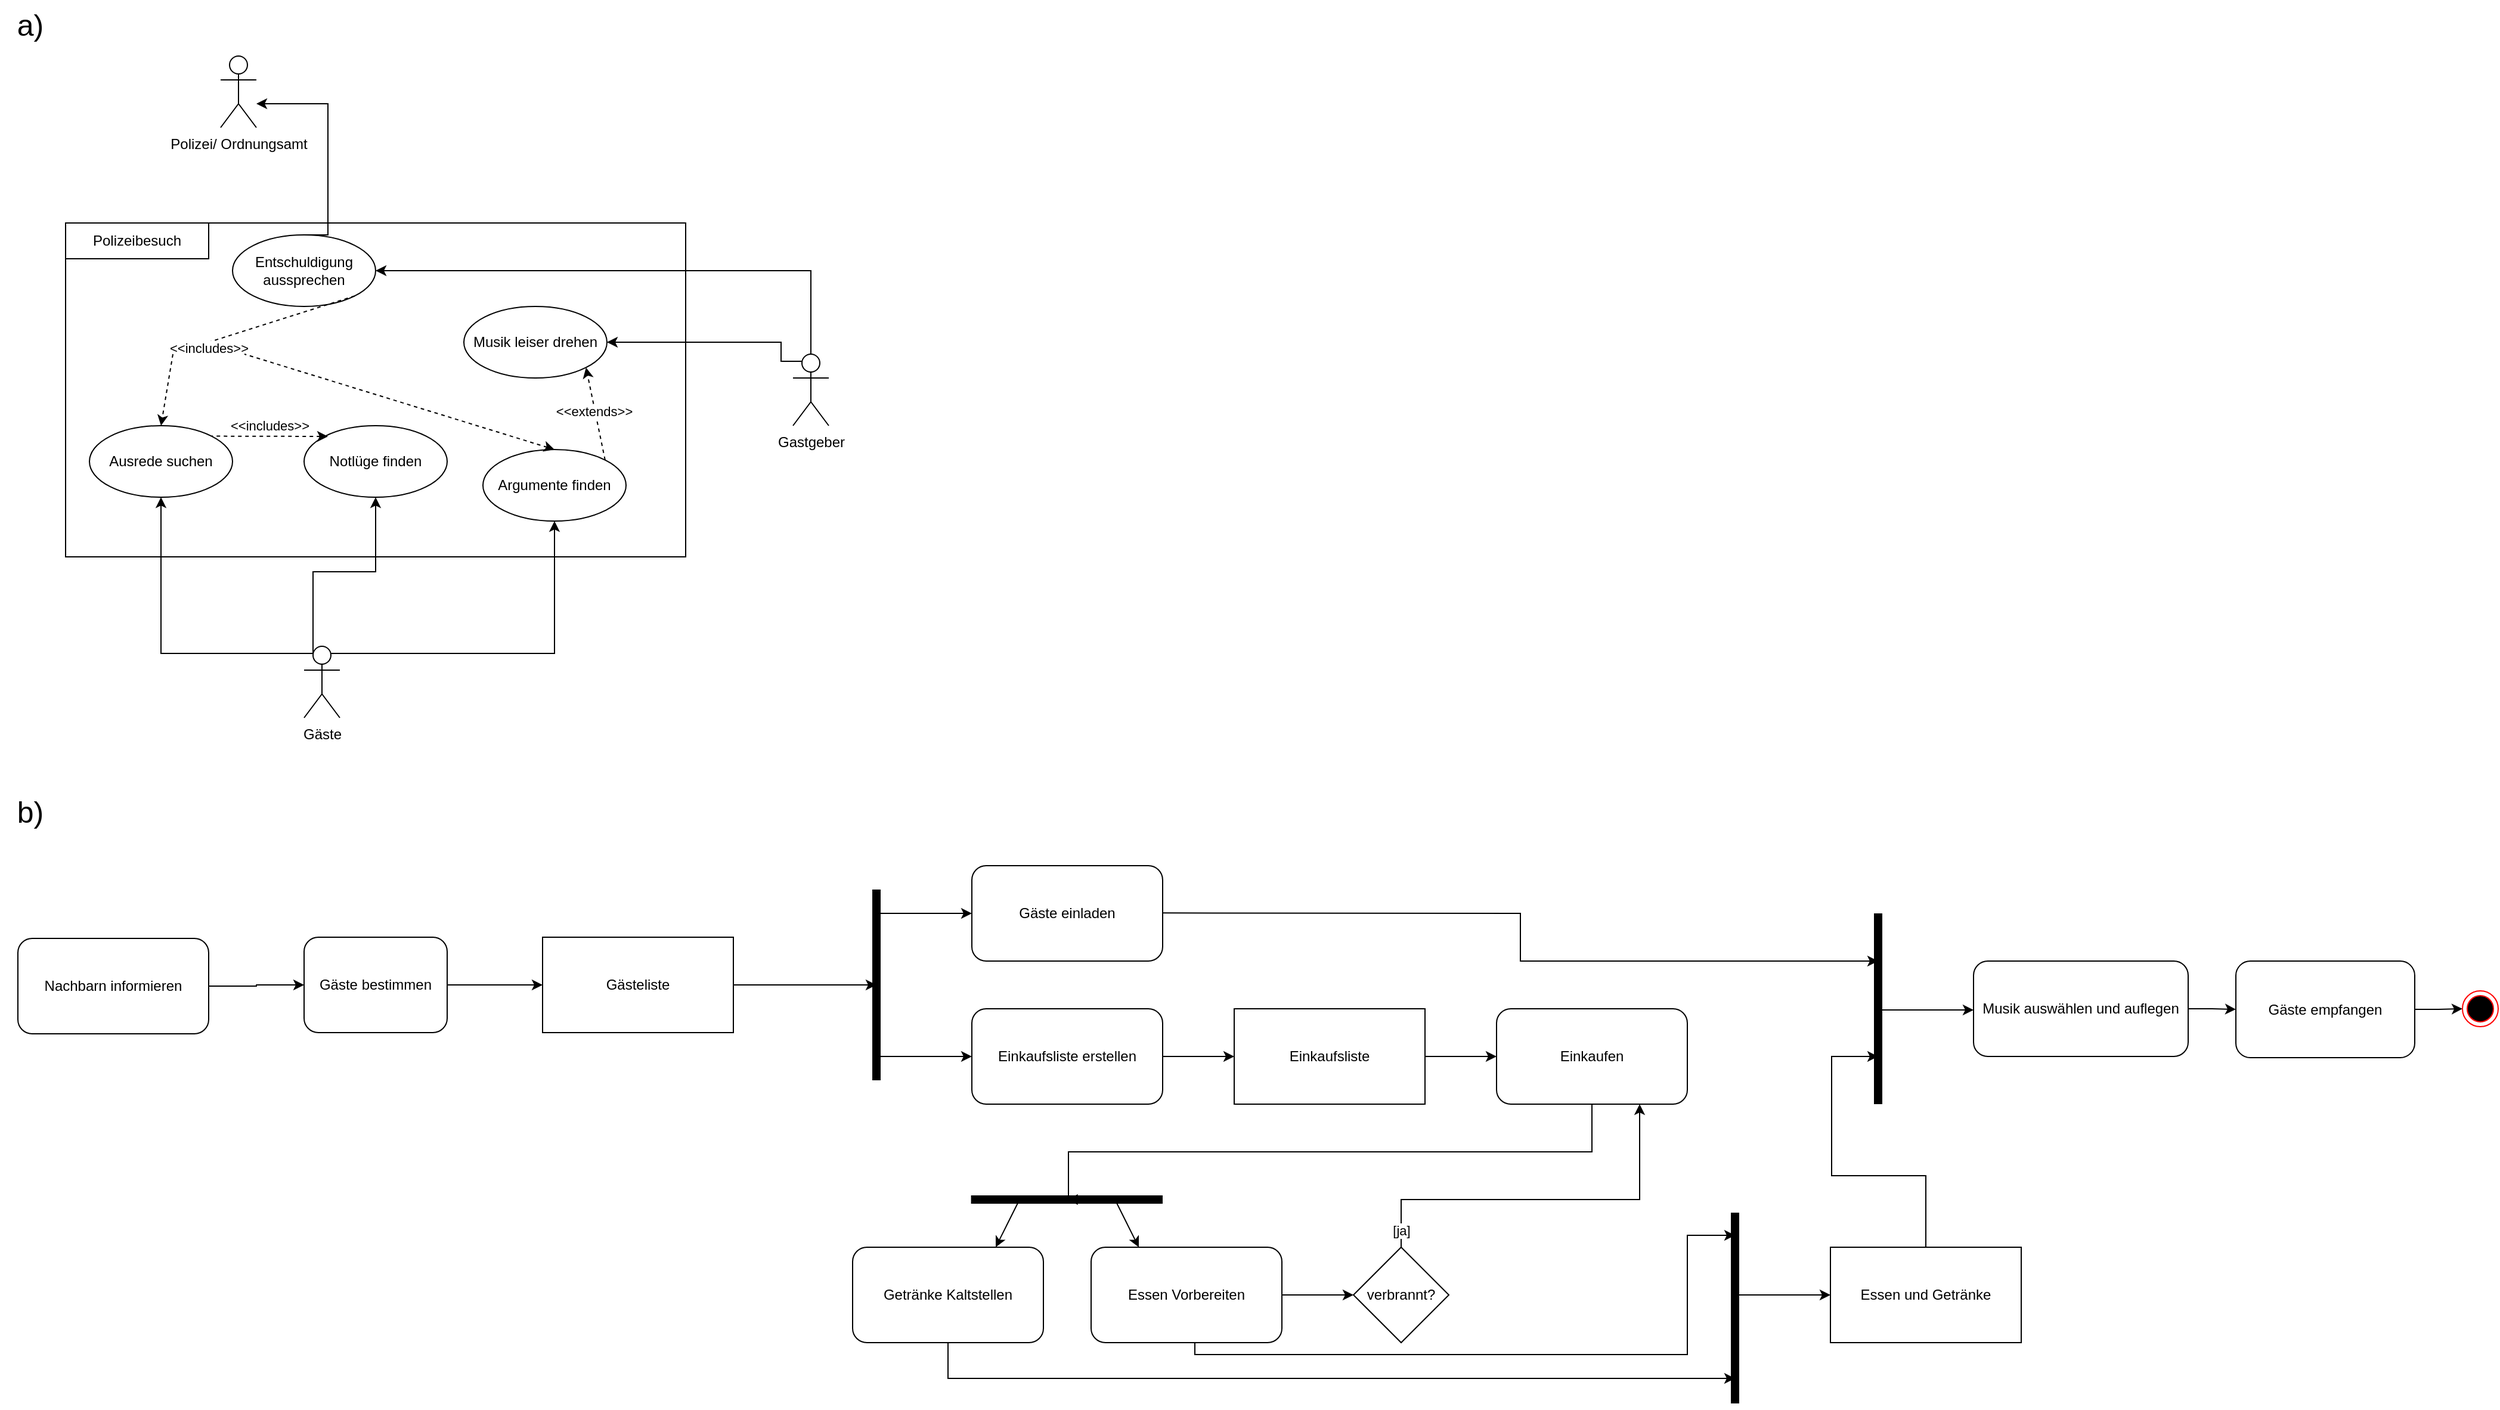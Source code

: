 <mxfile version="23.1.5" type="github">
  <diagram name="Seite-1" id="xnRWR5NUrVfUTf_g9c-T">
    <mxGraphModel dx="1841" dy="997" grid="1" gridSize="10" guides="1" tooltips="1" connect="1" arrows="1" fold="1" page="1" pageScale="1" pageWidth="827" pageHeight="1169" math="0" shadow="0">
      <root>
        <mxCell id="0" />
        <mxCell id="1" parent="0" />
        <mxCell id="-e80-26a6NBTzjFX_eVu-1" value="" style="rounded=0;whiteSpace=wrap;html=1;" vertex="1" parent="1">
          <mxGeometry x="80" y="200" width="520" height="280" as="geometry" />
        </mxCell>
        <mxCell id="-e80-26a6NBTzjFX_eVu-2" value="Polizeibesuch" style="rounded=0;whiteSpace=wrap;html=1;" vertex="1" parent="1">
          <mxGeometry x="80" y="200" width="120" height="30" as="geometry" />
        </mxCell>
        <mxCell id="-e80-26a6NBTzjFX_eVu-7" value="Polizei/ Ordnungsamt" style="shape=umlActor;verticalLabelPosition=bottom;verticalAlign=top;html=1;" vertex="1" parent="1">
          <mxGeometry x="210" y="60" width="30" height="60" as="geometry" />
        </mxCell>
        <mxCell id="-e80-26a6NBTzjFX_eVu-20" style="edgeStyle=orthogonalEdgeStyle;rounded=0;orthogonalLoop=1;jettySize=auto;html=1;entryX=1;entryY=0.5;entryDx=0;entryDy=0;" edge="1" parent="1" source="-e80-26a6NBTzjFX_eVu-13" target="-e80-26a6NBTzjFX_eVu-19">
          <mxGeometry relative="1" as="geometry">
            <Array as="points">
              <mxPoint x="705" y="240" />
            </Array>
          </mxGeometry>
        </mxCell>
        <mxCell id="-e80-26a6NBTzjFX_eVu-27" style="edgeStyle=orthogonalEdgeStyle;rounded=0;orthogonalLoop=1;jettySize=auto;html=1;exitX=0.25;exitY=0.1;exitDx=0;exitDy=0;exitPerimeter=0;entryX=1;entryY=0.5;entryDx=0;entryDy=0;" edge="1" parent="1" source="-e80-26a6NBTzjFX_eVu-13" target="-e80-26a6NBTzjFX_eVu-18">
          <mxGeometry relative="1" as="geometry">
            <mxPoint x="630" y="306.077" as="targetPoint" />
            <Array as="points">
              <mxPoint x="680" y="316" />
              <mxPoint x="680" y="300" />
            </Array>
          </mxGeometry>
        </mxCell>
        <mxCell id="-e80-26a6NBTzjFX_eVu-13" value="Gastgeber" style="shape=umlActor;verticalLabelPosition=bottom;verticalAlign=top;html=1;" vertex="1" parent="1">
          <mxGeometry x="690" y="310" width="30" height="60" as="geometry" />
        </mxCell>
        <mxCell id="-e80-26a6NBTzjFX_eVu-23" style="edgeStyle=orthogonalEdgeStyle;rounded=0;orthogonalLoop=1;jettySize=auto;html=1;entryX=0.5;entryY=1;entryDx=0;entryDy=0;exitX=0.25;exitY=0.1;exitDx=0;exitDy=0;exitPerimeter=0;" edge="1" parent="1" source="-e80-26a6NBTzjFX_eVu-14" target="-e80-26a6NBTzjFX_eVu-17">
          <mxGeometry relative="1" as="geometry" />
        </mxCell>
        <mxCell id="-e80-26a6NBTzjFX_eVu-24" style="edgeStyle=orthogonalEdgeStyle;rounded=0;orthogonalLoop=1;jettySize=auto;html=1;exitX=0.25;exitY=0.1;exitDx=0;exitDy=0;exitPerimeter=0;entryX=0.5;entryY=1;entryDx=0;entryDy=0;" edge="1" parent="1" source="-e80-26a6NBTzjFX_eVu-14" target="-e80-26a6NBTzjFX_eVu-16">
          <mxGeometry relative="1" as="geometry" />
        </mxCell>
        <mxCell id="-e80-26a6NBTzjFX_eVu-25" style="edgeStyle=orthogonalEdgeStyle;rounded=0;orthogonalLoop=1;jettySize=auto;html=1;exitX=0.75;exitY=0.1;exitDx=0;exitDy=0;exitPerimeter=0;entryX=0.5;entryY=1;entryDx=0;entryDy=0;" edge="1" parent="1" source="-e80-26a6NBTzjFX_eVu-14" target="-e80-26a6NBTzjFX_eVu-15">
          <mxGeometry relative="1" as="geometry" />
        </mxCell>
        <mxCell id="-e80-26a6NBTzjFX_eVu-14" value="Gäste" style="shape=umlActor;verticalLabelPosition=bottom;verticalAlign=top;html=1;" vertex="1" parent="1">
          <mxGeometry x="280" y="555" width="30" height="60" as="geometry" />
        </mxCell>
        <mxCell id="-e80-26a6NBTzjFX_eVu-15" value="Ausrede suchen" style="ellipse;whiteSpace=wrap;html=1;" vertex="1" parent="1">
          <mxGeometry x="100" y="370" width="120" height="60" as="geometry" />
        </mxCell>
        <mxCell id="-e80-26a6NBTzjFX_eVu-16" value="Notlüge finden" style="ellipse;whiteSpace=wrap;html=1;" vertex="1" parent="1">
          <mxGeometry x="280" y="370" width="120" height="60" as="geometry" />
        </mxCell>
        <mxCell id="-e80-26a6NBTzjFX_eVu-17" value="Argumente finden" style="ellipse;whiteSpace=wrap;html=1;" vertex="1" parent="1">
          <mxGeometry x="430" y="390" width="120" height="60" as="geometry" />
        </mxCell>
        <mxCell id="-e80-26a6NBTzjFX_eVu-18" value="Musik leiser drehen" style="ellipse;whiteSpace=wrap;html=1;" vertex="1" parent="1">
          <mxGeometry x="414" y="270" width="120" height="60" as="geometry" />
        </mxCell>
        <mxCell id="-e80-26a6NBTzjFX_eVu-21" style="edgeStyle=orthogonalEdgeStyle;rounded=0;orthogonalLoop=1;jettySize=auto;html=1;exitX=0.5;exitY=0;exitDx=0;exitDy=0;" edge="1" parent="1" source="-e80-26a6NBTzjFX_eVu-19" target="-e80-26a6NBTzjFX_eVu-7">
          <mxGeometry relative="1" as="geometry">
            <Array as="points">
              <mxPoint x="300" y="100" />
            </Array>
          </mxGeometry>
        </mxCell>
        <mxCell id="-e80-26a6NBTzjFX_eVu-19" value="Entschuldigung aussprechen" style="ellipse;whiteSpace=wrap;html=1;" vertex="1" parent="1">
          <mxGeometry x="220" y="210" width="120" height="60" as="geometry" />
        </mxCell>
        <mxCell id="-e80-26a6NBTzjFX_eVu-28" value="" style="endArrow=none;dashed=1;html=1;rounded=0;entryX=1;entryY=0;entryDx=0;entryDy=0;endFill=0;startArrow=classic;startFill=1;" edge="1" parent="1" target="-e80-26a6NBTzjFX_eVu-15">
          <mxGeometry width="50" height="50" relative="1" as="geometry">
            <mxPoint x="300" y="379" as="sourcePoint" />
            <mxPoint x="290" y="330" as="targetPoint" />
            <Array as="points" />
          </mxGeometry>
        </mxCell>
        <mxCell id="-e80-26a6NBTzjFX_eVu-29" value="&amp;lt;&amp;lt;includes&amp;gt;&amp;gt;" style="edgeLabel;html=1;align=center;verticalAlign=middle;resizable=0;points=[];" vertex="1" connectable="0" parent="-e80-26a6NBTzjFX_eVu-28">
          <mxGeometry x="0.007" relative="1" as="geometry">
            <mxPoint y="-9" as="offset" />
          </mxGeometry>
        </mxCell>
        <mxCell id="-e80-26a6NBTzjFX_eVu-30" value="" style="endArrow=classic;html=1;strokeWidth=1;rounded=0;exitX=1;exitY=0;exitDx=0;exitDy=0;entryX=1;entryY=1;entryDx=0;entryDy=0;dashed=1;endFill=1;" edge="1" parent="1" source="-e80-26a6NBTzjFX_eVu-17" target="-e80-26a6NBTzjFX_eVu-18">
          <mxGeometry width="50" height="50" relative="1" as="geometry">
            <mxPoint x="800" y="320" as="sourcePoint" />
            <mxPoint x="850" y="270" as="targetPoint" />
          </mxGeometry>
        </mxCell>
        <mxCell id="-e80-26a6NBTzjFX_eVu-31" value="&amp;lt;&amp;lt;extends&amp;gt;&amp;gt;" style="edgeLabel;html=1;align=center;verticalAlign=middle;resizable=0;points=[];" vertex="1" connectable="0" parent="-e80-26a6NBTzjFX_eVu-30">
          <mxGeometry x="0.062" y="1" relative="1" as="geometry">
            <mxPoint as="offset" />
          </mxGeometry>
        </mxCell>
        <mxCell id="-e80-26a6NBTzjFX_eVu-33" value="" style="endArrow=none;dashed=1;html=1;strokeWidth=1;rounded=0;exitX=1;exitY=1;exitDx=0;exitDy=0;endFill=0;" edge="1" parent="1" source="-e80-26a6NBTzjFX_eVu-19">
          <mxGeometry width="50" height="50" relative="1" as="geometry">
            <mxPoint x="800" y="320" as="sourcePoint" />
            <mxPoint x="200" y="300" as="targetPoint" />
          </mxGeometry>
        </mxCell>
        <mxCell id="-e80-26a6NBTzjFX_eVu-34" value="&amp;lt;&amp;lt;includes&amp;gt;&amp;gt;" style="edgeLabel;html=1;align=center;verticalAlign=middle;resizable=0;points=[];labelBackgroundColor=#FFFFFF;spacing=6;spacingTop=0;spacingLeft=1;labelBorderColor=none;spacingRight=1;" vertex="1" connectable="0" parent="-e80-26a6NBTzjFX_eVu-33">
          <mxGeometry x="0.013" y="-1" relative="1" as="geometry">
            <mxPoint x="-60" y="25" as="offset" />
          </mxGeometry>
        </mxCell>
        <mxCell id="-e80-26a6NBTzjFX_eVu-35" value="" style="endArrow=none;dashed=1;html=1;strokeWidth=1;rounded=0;exitX=0.5;exitY=0;exitDx=0;exitDy=0;endFill=0;startArrow=classic;startFill=1;" edge="1" parent="1" source="-e80-26a6NBTzjFX_eVu-17">
          <mxGeometry width="50" height="50" relative="1" as="geometry">
            <mxPoint x="800" y="320" as="sourcePoint" />
            <mxPoint x="230" y="310" as="targetPoint" />
          </mxGeometry>
        </mxCell>
        <mxCell id="-e80-26a6NBTzjFX_eVu-36" value="" style="endArrow=classic;dashed=1;html=1;strokeWidth=1;rounded=0;entryX=0.5;entryY=0;entryDx=0;entryDy=0;endFill=1;" edge="1" parent="1" target="-e80-26a6NBTzjFX_eVu-15">
          <mxGeometry width="50" height="50" relative="1" as="geometry">
            <mxPoint x="170" y="310" as="sourcePoint" />
            <mxPoint x="210" y="320" as="targetPoint" />
          </mxGeometry>
        </mxCell>
        <mxCell id="-e80-26a6NBTzjFX_eVu-40" value="&lt;font style=&quot;font-size: 25px;&quot;&gt;a)&lt;/font&gt;" style="text;html=1;align=center;verticalAlign=middle;resizable=0;points=[];autosize=1;strokeColor=none;fillColor=none;" vertex="1" parent="1">
          <mxGeometry x="25" y="13" width="50" height="40" as="geometry" />
        </mxCell>
        <mxCell id="-e80-26a6NBTzjFX_eVu-41" value="&lt;font style=&quot;font-size: 25px;&quot;&gt;b)&lt;/font&gt;" style="text;html=1;align=center;verticalAlign=middle;resizable=0;points=[];autosize=1;strokeColor=none;fillColor=none;" vertex="1" parent="1">
          <mxGeometry x="25" y="673" width="50" height="40" as="geometry" />
        </mxCell>
        <mxCell id="-e80-26a6NBTzjFX_eVu-44" style="edgeStyle=orthogonalEdgeStyle;rounded=0;orthogonalLoop=1;jettySize=auto;html=1;entryX=0;entryY=0.5;entryDx=0;entryDy=0;" edge="1" parent="1" source="-e80-26a6NBTzjFX_eVu-42" target="-e80-26a6NBTzjFX_eVu-43">
          <mxGeometry relative="1" as="geometry" />
        </mxCell>
        <mxCell id="-e80-26a6NBTzjFX_eVu-42" value="Gäste bestimmen" style="rounded=1;whiteSpace=wrap;html=1;" vertex="1" parent="1">
          <mxGeometry x="280" y="799" width="120" height="80" as="geometry" />
        </mxCell>
        <mxCell id="-e80-26a6NBTzjFX_eVu-49" style="edgeStyle=orthogonalEdgeStyle;rounded=0;orthogonalLoop=1;jettySize=auto;html=1;" edge="1" parent="1" source="-e80-26a6NBTzjFX_eVu-43">
          <mxGeometry relative="1" as="geometry">
            <mxPoint x="760" y="839" as="targetPoint" />
          </mxGeometry>
        </mxCell>
        <mxCell id="-e80-26a6NBTzjFX_eVu-43" value="Gästeliste" style="rounded=0;whiteSpace=wrap;html=1;" vertex="1" parent="1">
          <mxGeometry x="480" y="799" width="160" height="80" as="geometry" />
        </mxCell>
        <mxCell id="-e80-26a6NBTzjFX_eVu-45" value="Gäste einladen" style="rounded=1;whiteSpace=wrap;html=1;" vertex="1" parent="1">
          <mxGeometry x="840" y="739" width="160" height="80" as="geometry" />
        </mxCell>
        <mxCell id="-e80-26a6NBTzjFX_eVu-61" style="edgeStyle=orthogonalEdgeStyle;rounded=0;orthogonalLoop=1;jettySize=auto;html=1;entryX=0;entryY=0.5;entryDx=0;entryDy=0;" edge="1" parent="1" source="-e80-26a6NBTzjFX_eVu-46" target="-e80-26a6NBTzjFX_eVu-60">
          <mxGeometry relative="1" as="geometry" />
        </mxCell>
        <mxCell id="-e80-26a6NBTzjFX_eVu-46" value="Einkaufsliste erstellen" style="rounded=1;whiteSpace=wrap;html=1;" vertex="1" parent="1">
          <mxGeometry x="840" y="859" width="160" height="80" as="geometry" />
        </mxCell>
        <mxCell id="-e80-26a6NBTzjFX_eVu-48" value="" style="endArrow=none;html=1;rounded=0;strokeWidth=7;" edge="1" parent="1">
          <mxGeometry width="50" height="50" relative="1" as="geometry">
            <mxPoint x="760" y="919" as="sourcePoint" />
            <mxPoint x="760" y="759" as="targetPoint" />
          </mxGeometry>
        </mxCell>
        <mxCell id="-e80-26a6NBTzjFX_eVu-50" value="" style="endArrow=classic;html=1;rounded=0;entryX=0;entryY=0.5;entryDx=0;entryDy=0;" edge="1" parent="1" target="-e80-26a6NBTzjFX_eVu-45">
          <mxGeometry width="50" height="50" relative="1" as="geometry">
            <mxPoint x="760" y="779" as="sourcePoint" />
            <mxPoint x="730" y="759" as="targetPoint" />
          </mxGeometry>
        </mxCell>
        <mxCell id="-e80-26a6NBTzjFX_eVu-51" value="" style="endArrow=classic;html=1;rounded=0;entryX=0;entryY=0.5;entryDx=0;entryDy=0;" edge="1" parent="1" target="-e80-26a6NBTzjFX_eVu-46">
          <mxGeometry width="50" height="50" relative="1" as="geometry">
            <mxPoint x="760" y="899" as="sourcePoint" />
            <mxPoint x="850" y="789" as="targetPoint" />
          </mxGeometry>
        </mxCell>
        <mxCell id="-e80-26a6NBTzjFX_eVu-52" value="" style="endArrow=none;html=1;rounded=0;strokeWidth=7;" edge="1" parent="1">
          <mxGeometry width="50" height="50" relative="1" as="geometry">
            <mxPoint x="1600" y="939" as="sourcePoint" />
            <mxPoint x="1600" y="779" as="targetPoint" />
          </mxGeometry>
        </mxCell>
        <mxCell id="-e80-26a6NBTzjFX_eVu-53" value="" style="endArrow=classic;html=1;rounded=0;" edge="1" parent="1">
          <mxGeometry width="50" height="50" relative="1" as="geometry">
            <mxPoint x="1000" y="778.66" as="sourcePoint" />
            <mxPoint x="1600" y="819" as="targetPoint" />
            <Array as="points">
              <mxPoint x="1300" y="779" />
              <mxPoint x="1300" y="819" />
            </Array>
          </mxGeometry>
        </mxCell>
        <mxCell id="-e80-26a6NBTzjFX_eVu-55" value="" style="endArrow=none;html=1;rounded=0;strokeWidth=7;" edge="1" parent="1">
          <mxGeometry width="50" height="50" relative="1" as="geometry">
            <mxPoint x="1000" y="1019" as="sourcePoint" />
            <mxPoint x="839.31" y="1019" as="targetPoint" />
          </mxGeometry>
        </mxCell>
        <mxCell id="-e80-26a6NBTzjFX_eVu-67" style="edgeStyle=orthogonalEdgeStyle;rounded=0;orthogonalLoop=1;jettySize=auto;html=1;entryX=0;entryY=0.5;entryDx=0;entryDy=0;" edge="1" parent="1" source="-e80-26a6NBTzjFX_eVu-56" target="-e80-26a6NBTzjFX_eVu-66">
          <mxGeometry relative="1" as="geometry" />
        </mxCell>
        <mxCell id="-e80-26a6NBTzjFX_eVu-72" style="edgeStyle=orthogonalEdgeStyle;rounded=0;orthogonalLoop=1;jettySize=auto;html=1;" edge="1" parent="1">
          <mxGeometry relative="1" as="geometry">
            <mxPoint x="1480" y="1049" as="targetPoint" />
            <mxPoint x="1027" y="1139" as="sourcePoint" />
            <Array as="points">
              <mxPoint x="1027" y="1149" />
              <mxPoint x="1440" y="1149" />
            </Array>
          </mxGeometry>
        </mxCell>
        <mxCell id="-e80-26a6NBTzjFX_eVu-56" value="Essen Vorbereiten" style="rounded=1;whiteSpace=wrap;html=1;" vertex="1" parent="1">
          <mxGeometry x="940" y="1059" width="160" height="80" as="geometry" />
        </mxCell>
        <mxCell id="-e80-26a6NBTzjFX_eVu-73" style="edgeStyle=orthogonalEdgeStyle;rounded=0;orthogonalLoop=1;jettySize=auto;html=1;" edge="1" parent="1" source="-e80-26a6NBTzjFX_eVu-57">
          <mxGeometry relative="1" as="geometry">
            <mxPoint x="1480" y="1169" as="targetPoint" />
            <Array as="points">
              <mxPoint x="820" y="1169" />
            </Array>
          </mxGeometry>
        </mxCell>
        <mxCell id="-e80-26a6NBTzjFX_eVu-57" value="Getränke Kaltstellen" style="rounded=1;whiteSpace=wrap;html=1;" vertex="1" parent="1">
          <mxGeometry x="740" y="1059" width="160" height="80" as="geometry" />
        </mxCell>
        <mxCell id="-e80-26a6NBTzjFX_eVu-59" value="" style="endArrow=classic;html=1;rounded=0;entryX=0.25;entryY=0;entryDx=0;entryDy=0;" edge="1" parent="1" target="-e80-26a6NBTzjFX_eVu-56">
          <mxGeometry width="50" height="50" relative="1" as="geometry">
            <mxPoint x="960" y="1019" as="sourcePoint" />
            <mxPoint x="990" y="1059" as="targetPoint" />
            <Array as="points" />
          </mxGeometry>
        </mxCell>
        <mxCell id="-e80-26a6NBTzjFX_eVu-63" style="edgeStyle=orthogonalEdgeStyle;rounded=0;orthogonalLoop=1;jettySize=auto;html=1;entryX=0;entryY=0.5;entryDx=0;entryDy=0;" edge="1" parent="1" source="-e80-26a6NBTzjFX_eVu-60" target="-e80-26a6NBTzjFX_eVu-62">
          <mxGeometry relative="1" as="geometry" />
        </mxCell>
        <mxCell id="-e80-26a6NBTzjFX_eVu-60" value="Einkaufsliste" style="rounded=0;whiteSpace=wrap;html=1;" vertex="1" parent="1">
          <mxGeometry x="1060" y="859" width="160" height="80" as="geometry" />
        </mxCell>
        <mxCell id="-e80-26a6NBTzjFX_eVu-64" style="edgeStyle=orthogonalEdgeStyle;rounded=0;orthogonalLoop=1;jettySize=auto;html=1;" edge="1" parent="1" source="-e80-26a6NBTzjFX_eVu-62">
          <mxGeometry relative="1" as="geometry">
            <mxPoint x="920" y="1019" as="targetPoint" />
            <Array as="points">
              <mxPoint x="1360" y="979" />
              <mxPoint x="921" y="979" />
            </Array>
          </mxGeometry>
        </mxCell>
        <mxCell id="-e80-26a6NBTzjFX_eVu-62" value="Einkaufen" style="rounded=1;whiteSpace=wrap;html=1;" vertex="1" parent="1">
          <mxGeometry x="1280" y="859" width="160" height="80" as="geometry" />
        </mxCell>
        <mxCell id="-e80-26a6NBTzjFX_eVu-65" value="" style="endArrow=classic;html=1;rounded=0;entryX=0.75;entryY=0;entryDx=0;entryDy=0;" edge="1" parent="1" target="-e80-26a6NBTzjFX_eVu-57">
          <mxGeometry width="50" height="50" relative="1" as="geometry">
            <mxPoint x="880" y="1019" as="sourcePoint" />
            <mxPoint x="850" y="1069" as="targetPoint" />
          </mxGeometry>
        </mxCell>
        <mxCell id="-e80-26a6NBTzjFX_eVu-66" value="verbrannt?" style="rhombus;whiteSpace=wrap;html=1;" vertex="1" parent="1">
          <mxGeometry x="1160" y="1059" width="80" height="80" as="geometry" />
        </mxCell>
        <mxCell id="-e80-26a6NBTzjFX_eVu-68" style="edgeStyle=orthogonalEdgeStyle;rounded=0;orthogonalLoop=1;jettySize=auto;html=1;entryX=0.75;entryY=1;entryDx=0;entryDy=0;exitX=0.5;exitY=0;exitDx=0;exitDy=0;" edge="1" parent="1" source="-e80-26a6NBTzjFX_eVu-66" target="-e80-26a6NBTzjFX_eVu-62">
          <mxGeometry relative="1" as="geometry">
            <Array as="points">
              <mxPoint x="1200" y="1019" />
              <mxPoint x="1400" y="1019" />
            </Array>
          </mxGeometry>
        </mxCell>
        <mxCell id="-e80-26a6NBTzjFX_eVu-69" value="[ja]" style="edgeLabel;html=1;align=center;verticalAlign=middle;resizable=0;points=[];" vertex="1" connectable="0" parent="-e80-26a6NBTzjFX_eVu-68">
          <mxGeometry x="-0.913" relative="1" as="geometry">
            <mxPoint as="offset" />
          </mxGeometry>
        </mxCell>
        <mxCell id="-e80-26a6NBTzjFX_eVu-77" style="edgeStyle=orthogonalEdgeStyle;rounded=0;orthogonalLoop=1;jettySize=auto;html=1;" edge="1" parent="1" source="-e80-26a6NBTzjFX_eVu-70">
          <mxGeometry relative="1" as="geometry">
            <mxPoint x="1600" y="899" as="targetPoint" />
            <Array as="points">
              <mxPoint x="1640" y="999" />
              <mxPoint x="1561" y="999" />
            </Array>
          </mxGeometry>
        </mxCell>
        <mxCell id="-e80-26a6NBTzjFX_eVu-70" value="Essen und Getränke" style="rounded=0;whiteSpace=wrap;html=1;" vertex="1" parent="1">
          <mxGeometry x="1560" y="1059" width="160" height="80" as="geometry" />
        </mxCell>
        <mxCell id="-e80-26a6NBTzjFX_eVu-71" value="" style="endArrow=none;html=1;rounded=0;strokeWidth=7;" edge="1" parent="1">
          <mxGeometry width="50" height="50" relative="1" as="geometry">
            <mxPoint x="1480" y="1190" as="sourcePoint" />
            <mxPoint x="1480" y="1030" as="targetPoint" />
          </mxGeometry>
        </mxCell>
        <mxCell id="-e80-26a6NBTzjFX_eVu-74" value="" style="endArrow=classic;html=1;rounded=0;entryX=0;entryY=0.5;entryDx=0;entryDy=0;" edge="1" parent="1" target="-e80-26a6NBTzjFX_eVu-70">
          <mxGeometry width="50" height="50" relative="1" as="geometry">
            <mxPoint x="1480" y="1099" as="sourcePoint" />
            <mxPoint x="850" y="1069" as="targetPoint" />
          </mxGeometry>
        </mxCell>
        <mxCell id="-e80-26a6NBTzjFX_eVu-79" style="edgeStyle=orthogonalEdgeStyle;rounded=0;orthogonalLoop=1;jettySize=auto;html=1;entryX=0;entryY=0.5;entryDx=0;entryDy=0;" edge="1" parent="1" source="-e80-26a6NBTzjFX_eVu-78" target="-e80-26a6NBTzjFX_eVu-42">
          <mxGeometry relative="1" as="geometry" />
        </mxCell>
        <mxCell id="-e80-26a6NBTzjFX_eVu-78" value="Nachbarn informieren" style="rounded=1;whiteSpace=wrap;html=1;" vertex="1" parent="1">
          <mxGeometry x="40" y="800" width="160" height="80" as="geometry" />
        </mxCell>
        <mxCell id="-e80-26a6NBTzjFX_eVu-80" value="" style="endArrow=classic;html=1;rounded=0;" edge="1" parent="1">
          <mxGeometry width="50" height="50" relative="1" as="geometry">
            <mxPoint x="1600" y="860" as="sourcePoint" />
            <mxPoint x="1680" y="860" as="targetPoint" />
          </mxGeometry>
        </mxCell>
        <mxCell id="-e80-26a6NBTzjFX_eVu-83" value="" style="edgeStyle=orthogonalEdgeStyle;rounded=0;orthogonalLoop=1;jettySize=auto;html=1;" edge="1" parent="1" source="-e80-26a6NBTzjFX_eVu-81" target="-e80-26a6NBTzjFX_eVu-82">
          <mxGeometry relative="1" as="geometry" />
        </mxCell>
        <mxCell id="-e80-26a6NBTzjFX_eVu-81" value="Musik auswählen und auflegen" style="rounded=1;whiteSpace=wrap;html=1;" vertex="1" parent="1">
          <mxGeometry x="1680" y="819" width="180" height="80" as="geometry" />
        </mxCell>
        <mxCell id="-e80-26a6NBTzjFX_eVu-85" value="" style="edgeStyle=orthogonalEdgeStyle;rounded=0;orthogonalLoop=1;jettySize=auto;html=1;" edge="1" parent="1" source="-e80-26a6NBTzjFX_eVu-82" target="-e80-26a6NBTzjFX_eVu-84">
          <mxGeometry relative="1" as="geometry" />
        </mxCell>
        <mxCell id="-e80-26a6NBTzjFX_eVu-82" value="Gäste empfangen" style="rounded=1;whiteSpace=wrap;html=1;" vertex="1" parent="1">
          <mxGeometry x="1900" y="819" width="150" height="81" as="geometry" />
        </mxCell>
        <mxCell id="-e80-26a6NBTzjFX_eVu-84" value="" style="ellipse;html=1;shape=endState;fillColor=#000000;strokeColor=#ff0000;" vertex="1" parent="1">
          <mxGeometry x="2090" y="844" width="30" height="30" as="geometry" />
        </mxCell>
      </root>
    </mxGraphModel>
  </diagram>
</mxfile>
